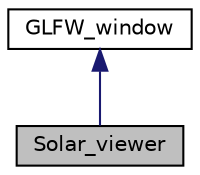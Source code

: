 digraph "Solar_viewer"
{
  edge [fontname="Helvetica",fontsize="10",labelfontname="Helvetica",labelfontsize="10"];
  node [fontname="Helvetica",fontsize="10",shape=record];
  Node1 [label="Solar_viewer",height=0.2,width=0.4,color="black", fillcolor="grey75", style="filled", fontcolor="black"];
  Node2 -> Node1 [dir="back",color="midnightblue",fontsize="10",style="solid",fontname="Helvetica"];
  Node2 [label="GLFW_window",height=0.2,width=0.4,color="black", fillcolor="white", style="filled",URL="$classGLFW__window.html",tooltip="Simple GLFW window. "];
}
